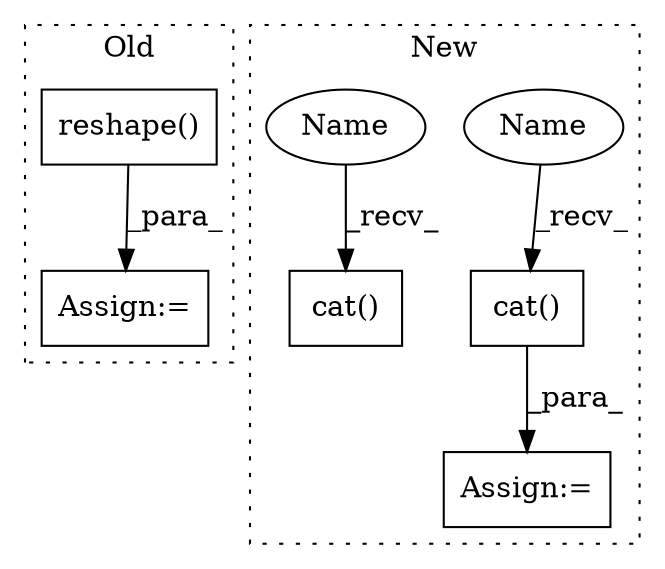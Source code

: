 digraph G {
subgraph cluster0 {
1 [label="reshape()" a="75" s="4322,4368" l="15,1" shape="box"];
3 [label="Assign:=" a="68" s="4319" l="3" shape="box"];
label = "Old";
style="dotted";
}
subgraph cluster1 {
2 [label="cat()" a="75" s="7101,7122" l="10,8" shape="box"];
4 [label="Assign:=" a="68" s="7098" l="3" shape="box"];
5 [label="cat()" a="75" s="7179,7200" l="10,8" shape="box"];
6 [label="Name" a="87" s="7101" l="5" shape="ellipse"];
7 [label="Name" a="87" s="7179" l="5" shape="ellipse"];
label = "New";
style="dotted";
}
1 -> 3 [label="_para_"];
2 -> 4 [label="_para_"];
6 -> 2 [label="_recv_"];
7 -> 5 [label="_recv_"];
}